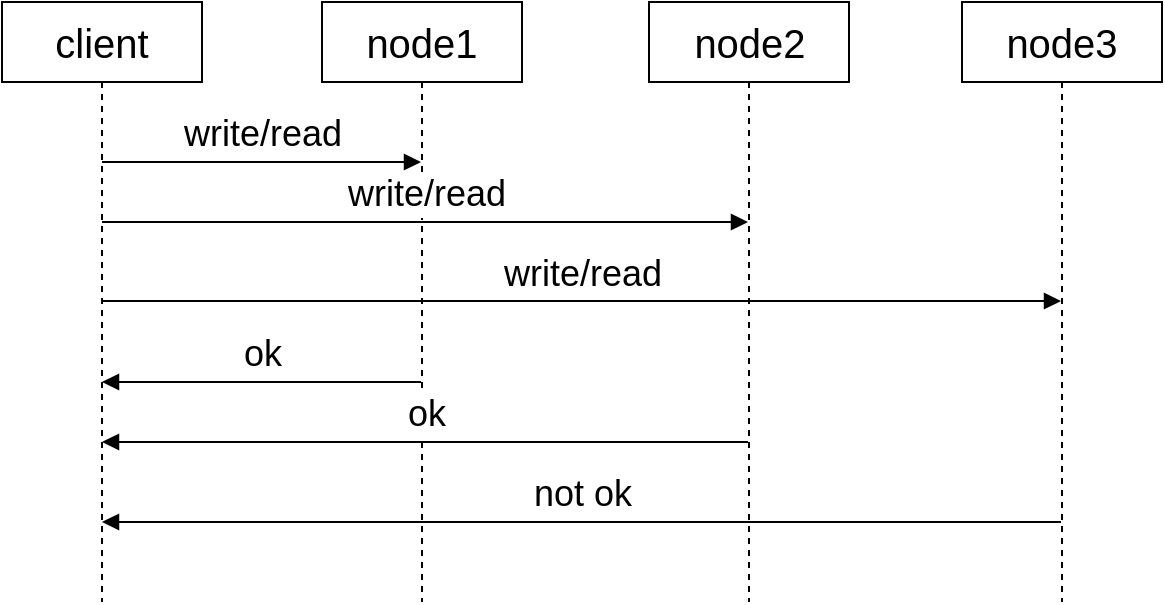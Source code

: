 <mxfile version="12.5.3" type="device"><diagram id="eSdrezFReLvGvT69AUhG" name="第 1 页"><mxGraphModel dx="1106" dy="892" grid="1" gridSize="10" guides="1" tooltips="1" connect="1" arrows="1" fold="1" page="1" pageScale="1" pageWidth="827" pageHeight="1169" math="0" shadow="0"><root><mxCell id="0"/><mxCell id="1" parent="0"/><mxCell id="AiVsDPWzqissfKPgM_cx-1" value="&lt;font style=&quot;font-size: 20px&quot;&gt;client&lt;/font&gt;" style="shape=umlLifeline;perimeter=lifelinePerimeter;whiteSpace=wrap;html=1;container=1;collapsible=0;recursiveResize=0;outlineConnect=0;" parent="1" vertex="1"><mxGeometry x="40" y="80" width="100" height="300" as="geometry"/></mxCell><mxCell id="AiVsDPWzqissfKPgM_cx-5" value="&lt;font style=&quot;font-size: 18px&quot;&gt;write/read&lt;/font&gt;" style="html=1;verticalAlign=bottom;endArrow=block;" parent="AiVsDPWzqissfKPgM_cx-1" target="AiVsDPWzqissfKPgM_cx-2" edge="1"><mxGeometry width="80" relative="1" as="geometry"><mxPoint x="50" y="80" as="sourcePoint"/><mxPoint x="130" y="80" as="targetPoint"/></mxGeometry></mxCell><mxCell id="AiVsDPWzqissfKPgM_cx-2" value="&lt;span style=&quot;font-size: 20px&quot;&gt;node1&lt;/span&gt;" style="shape=umlLifeline;perimeter=lifelinePerimeter;whiteSpace=wrap;html=1;container=1;collapsible=0;recursiveResize=0;outlineConnect=0;" parent="1" vertex="1"><mxGeometry x="200" y="80" width="100" height="300" as="geometry"/></mxCell><mxCell id="AiVsDPWzqissfKPgM_cx-3" value="&lt;font style=&quot;font-size: 20px&quot;&gt;node2&lt;/font&gt;" style="shape=umlLifeline;perimeter=lifelinePerimeter;whiteSpace=wrap;html=1;container=1;collapsible=0;recursiveResize=0;outlineConnect=0;" parent="1" vertex="1"><mxGeometry x="363.5" y="80" width="100" height="300" as="geometry"/></mxCell><mxCell id="AiVsDPWzqissfKPgM_cx-4" value="&lt;font style=&quot;font-size: 20px&quot;&gt;node3&lt;/font&gt;" style="shape=umlLifeline;perimeter=lifelinePerimeter;whiteSpace=wrap;html=1;container=1;collapsible=0;recursiveResize=0;outlineConnect=0;" parent="1" vertex="1"><mxGeometry x="520" y="80" width="100" height="300" as="geometry"/></mxCell><mxCell id="NYGPE6mgscz-TfLizh6P-2" value="&lt;font style=&quot;font-size: 18px&quot;&gt;write/read&lt;/font&gt;" style="html=1;verticalAlign=bottom;endArrow=block;" edge="1" parent="1" target="AiVsDPWzqissfKPgM_cx-3"><mxGeometry width="80" relative="1" as="geometry"><mxPoint x="90" y="190" as="sourcePoint"/><mxPoint x="170" y="190" as="targetPoint"/></mxGeometry></mxCell><mxCell id="NYGPE6mgscz-TfLizh6P-3" value="&lt;font style=&quot;font-size: 18px&quot;&gt;write/read&lt;/font&gt;" style="html=1;verticalAlign=bottom;endArrow=block;" edge="1" parent="1" target="AiVsDPWzqissfKPgM_cx-4"><mxGeometry width="80" relative="1" as="geometry"><mxPoint x="90" y="229.5" as="sourcePoint"/><mxPoint x="170" y="229.5" as="targetPoint"/></mxGeometry></mxCell><mxCell id="NYGPE6mgscz-TfLizh6P-4" value="&lt;font style=&quot;font-size: 18px&quot;&gt;ok&lt;/font&gt;" style="html=1;verticalAlign=bottom;endArrow=block;" edge="1" parent="1" source="AiVsDPWzqissfKPgM_cx-2" target="AiVsDPWzqissfKPgM_cx-1"><mxGeometry width="80" relative="1" as="geometry"><mxPoint x="180" y="700" as="sourcePoint"/><mxPoint x="260" y="700" as="targetPoint"/><Array as="points"><mxPoint x="160" y="270"/></Array></mxGeometry></mxCell><mxCell id="NYGPE6mgscz-TfLizh6P-5" value="&lt;font style=&quot;font-size: 18px&quot;&gt;ok&lt;/font&gt;" style="html=1;verticalAlign=bottom;endArrow=block;" edge="1" parent="1" source="AiVsDPWzqissfKPgM_cx-3" target="AiVsDPWzqissfKPgM_cx-1"><mxGeometry width="80" relative="1" as="geometry"><mxPoint x="230" y="620" as="sourcePoint"/><mxPoint x="310" y="620" as="targetPoint"/><Array as="points"><mxPoint x="260" y="300"/></Array></mxGeometry></mxCell><mxCell id="NYGPE6mgscz-TfLizh6P-7" value="&lt;font style=&quot;font-size: 18px&quot;&gt;not ok&lt;/font&gt;" style="html=1;verticalAlign=bottom;endArrow=block;" edge="1" parent="1" source="AiVsDPWzqissfKPgM_cx-4" target="AiVsDPWzqissfKPgM_cx-1"><mxGeometry width="80" relative="1" as="geometry"><mxPoint x="140" y="660" as="sourcePoint"/><mxPoint x="220" y="660" as="targetPoint"/><Array as="points"><mxPoint x="330" y="340"/></Array></mxGeometry></mxCell></root></mxGraphModel></diagram></mxfile>